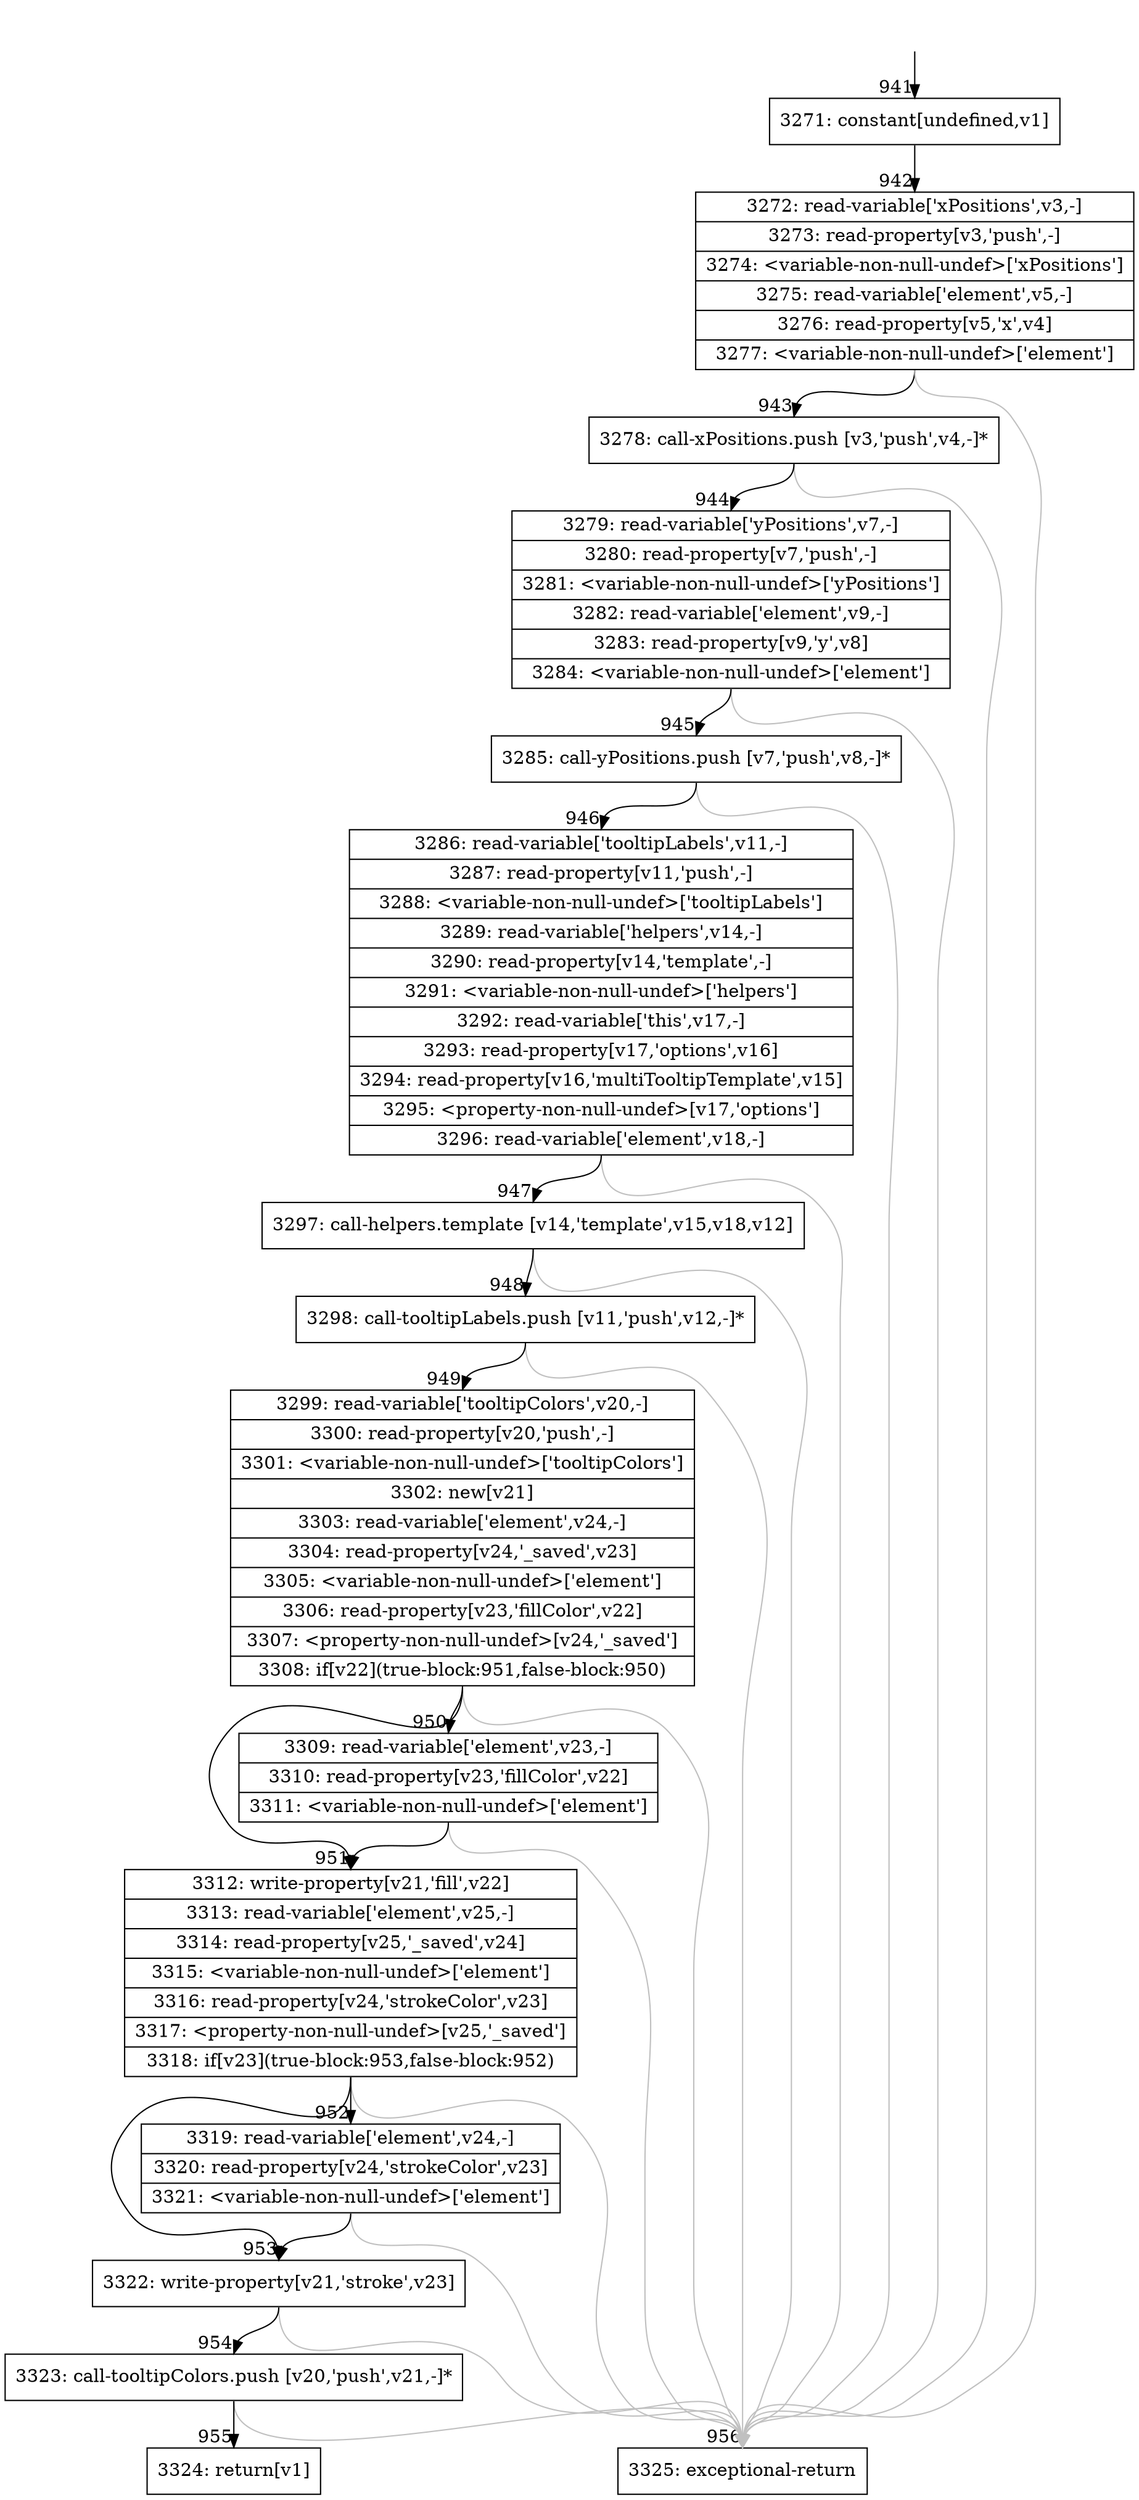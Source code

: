 digraph {
rankdir="TD"
BB_entry106[shape=none,label=""];
BB_entry106 -> BB941 [tailport=s, headport=n, headlabel="    941"]
BB941 [shape=record label="{3271: constant[undefined,v1]}" ] 
BB941 -> BB942 [tailport=s, headport=n, headlabel="      942"]
BB942 [shape=record label="{3272: read-variable['xPositions',v3,-]|3273: read-property[v3,'push',-]|3274: \<variable-non-null-undef\>['xPositions']|3275: read-variable['element',v5,-]|3276: read-property[v5,'x',v4]|3277: \<variable-non-null-undef\>['element']}" ] 
BB942 -> BB943 [tailport=s, headport=n, headlabel="      943"]
BB942 -> BB956 [tailport=s, headport=n, color=gray, headlabel="      956"]
BB943 [shape=record label="{3278: call-xPositions.push [v3,'push',v4,-]*}" ] 
BB943 -> BB944 [tailport=s, headport=n, headlabel="      944"]
BB943 -> BB956 [tailport=s, headport=n, color=gray]
BB944 [shape=record label="{3279: read-variable['yPositions',v7,-]|3280: read-property[v7,'push',-]|3281: \<variable-non-null-undef\>['yPositions']|3282: read-variable['element',v9,-]|3283: read-property[v9,'y',v8]|3284: \<variable-non-null-undef\>['element']}" ] 
BB944 -> BB945 [tailport=s, headport=n, headlabel="      945"]
BB944 -> BB956 [tailport=s, headport=n, color=gray]
BB945 [shape=record label="{3285: call-yPositions.push [v7,'push',v8,-]*}" ] 
BB945 -> BB946 [tailport=s, headport=n, headlabel="      946"]
BB945 -> BB956 [tailport=s, headport=n, color=gray]
BB946 [shape=record label="{3286: read-variable['tooltipLabels',v11,-]|3287: read-property[v11,'push',-]|3288: \<variable-non-null-undef\>['tooltipLabels']|3289: read-variable['helpers',v14,-]|3290: read-property[v14,'template',-]|3291: \<variable-non-null-undef\>['helpers']|3292: read-variable['this',v17,-]|3293: read-property[v17,'options',v16]|3294: read-property[v16,'multiTooltipTemplate',v15]|3295: \<property-non-null-undef\>[v17,'options']|3296: read-variable['element',v18,-]}" ] 
BB946 -> BB947 [tailport=s, headport=n, headlabel="      947"]
BB946 -> BB956 [tailport=s, headport=n, color=gray]
BB947 [shape=record label="{3297: call-helpers.template [v14,'template',v15,v18,v12]}" ] 
BB947 -> BB948 [tailport=s, headport=n, headlabel="      948"]
BB947 -> BB956 [tailport=s, headport=n, color=gray]
BB948 [shape=record label="{3298: call-tooltipLabels.push [v11,'push',v12,-]*}" ] 
BB948 -> BB949 [tailport=s, headport=n, headlabel="      949"]
BB948 -> BB956 [tailport=s, headport=n, color=gray]
BB949 [shape=record label="{3299: read-variable['tooltipColors',v20,-]|3300: read-property[v20,'push',-]|3301: \<variable-non-null-undef\>['tooltipColors']|3302: new[v21]|3303: read-variable['element',v24,-]|3304: read-property[v24,'_saved',v23]|3305: \<variable-non-null-undef\>['element']|3306: read-property[v23,'fillColor',v22]|3307: \<property-non-null-undef\>[v24,'_saved']|3308: if[v22](true-block:951,false-block:950)}" ] 
BB949 -> BB951 [tailport=s, headport=n, headlabel="      951"]
BB949 -> BB950 [tailport=s, headport=n, headlabel="      950"]
BB949 -> BB956 [tailport=s, headport=n, color=gray]
BB950 [shape=record label="{3309: read-variable['element',v23,-]|3310: read-property[v23,'fillColor',v22]|3311: \<variable-non-null-undef\>['element']}" ] 
BB950 -> BB951 [tailport=s, headport=n]
BB950 -> BB956 [tailport=s, headport=n, color=gray]
BB951 [shape=record label="{3312: write-property[v21,'fill',v22]|3313: read-variable['element',v25,-]|3314: read-property[v25,'_saved',v24]|3315: \<variable-non-null-undef\>['element']|3316: read-property[v24,'strokeColor',v23]|3317: \<property-non-null-undef\>[v25,'_saved']|3318: if[v23](true-block:953,false-block:952)}" ] 
BB951 -> BB953 [tailport=s, headport=n, headlabel="      953"]
BB951 -> BB952 [tailport=s, headport=n, headlabel="      952"]
BB951 -> BB956 [tailport=s, headport=n, color=gray]
BB952 [shape=record label="{3319: read-variable['element',v24,-]|3320: read-property[v24,'strokeColor',v23]|3321: \<variable-non-null-undef\>['element']}" ] 
BB952 -> BB953 [tailport=s, headport=n]
BB952 -> BB956 [tailport=s, headport=n, color=gray]
BB953 [shape=record label="{3322: write-property[v21,'stroke',v23]}" ] 
BB953 -> BB954 [tailport=s, headport=n, headlabel="      954"]
BB953 -> BB956 [tailport=s, headport=n, color=gray]
BB954 [shape=record label="{3323: call-tooltipColors.push [v20,'push',v21,-]*}" ] 
BB954 -> BB955 [tailport=s, headport=n, headlabel="      955"]
BB954 -> BB956 [tailport=s, headport=n, color=gray]
BB955 [shape=record label="{3324: return[v1]}" ] 
BB956 [shape=record label="{3325: exceptional-return}" ] 
//#$~ 982
}
